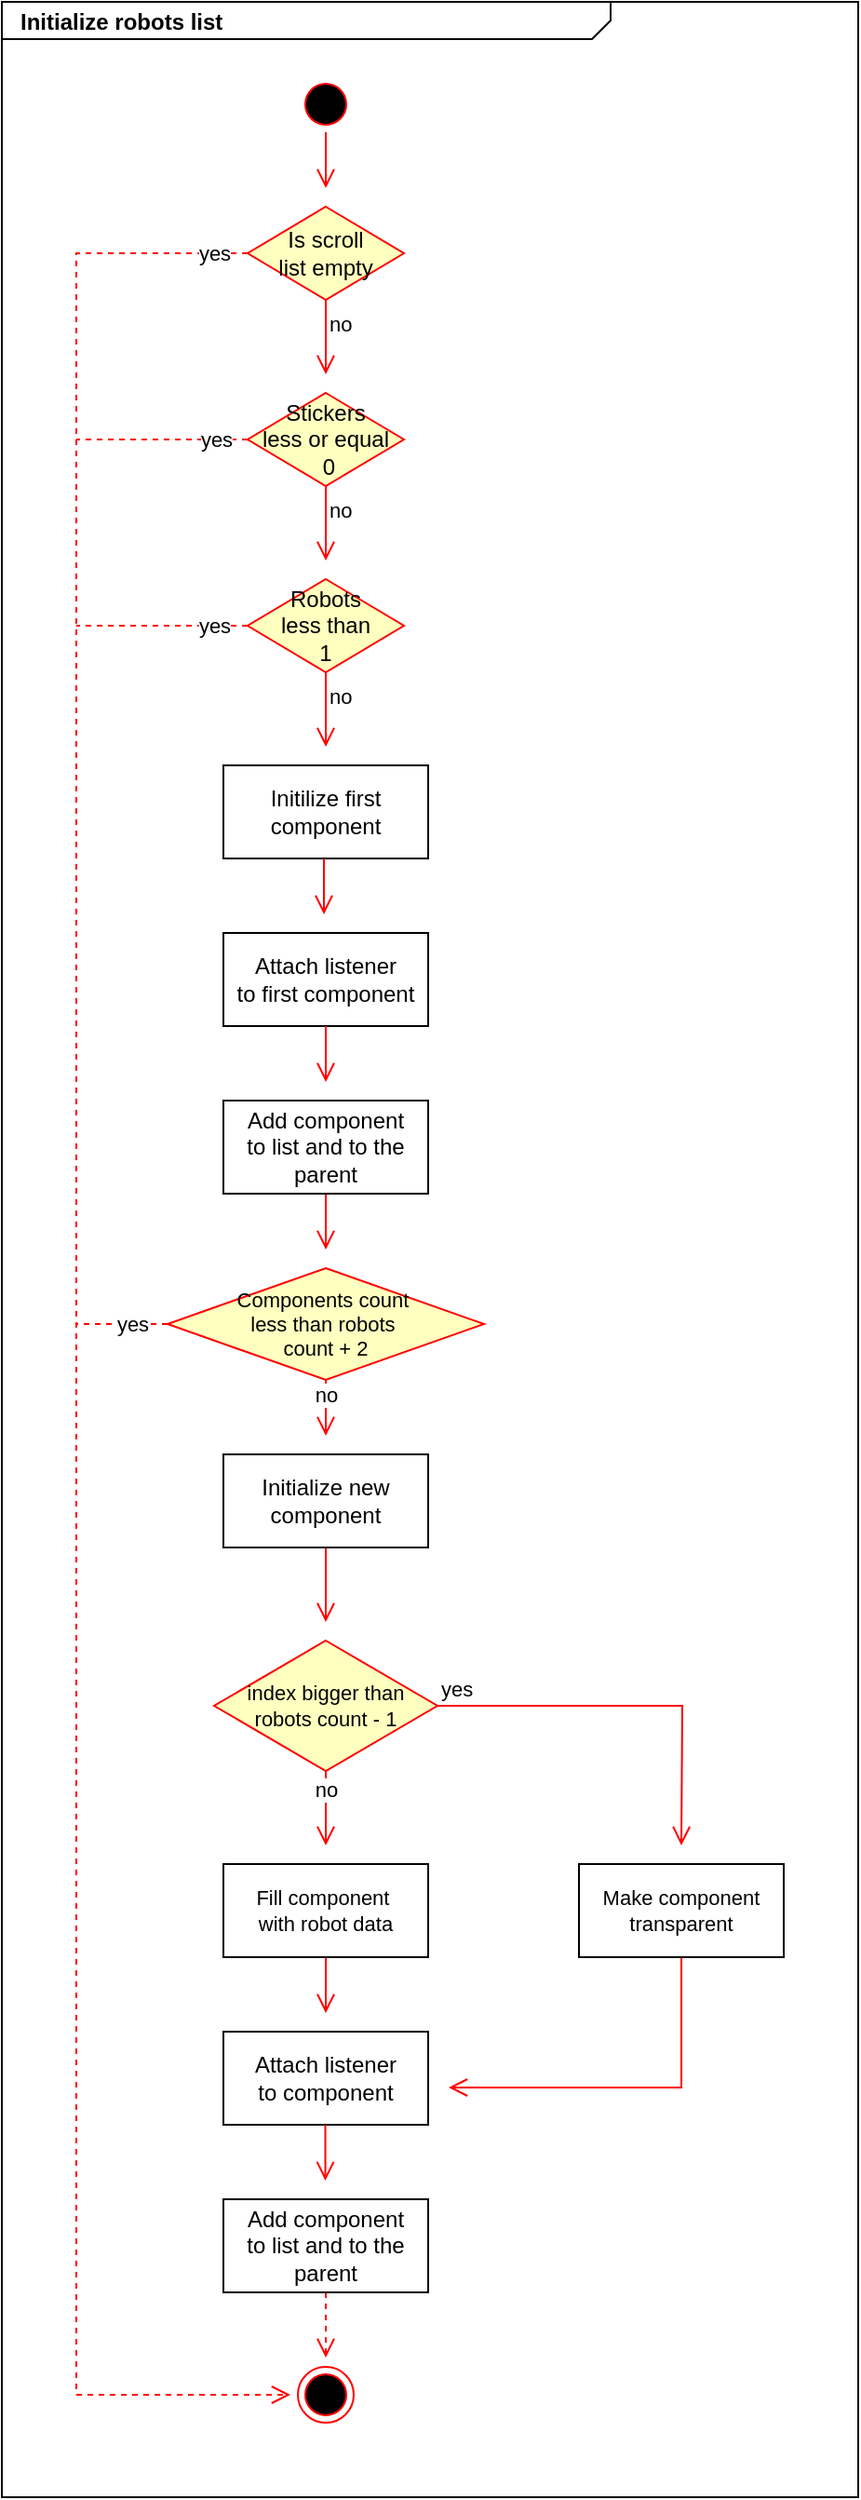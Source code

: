 <mxfile version="22.0.3" type="device">
  <diagram name="Strona-1" id="HouiC4Gu4qdvTRvBFtpt">
    <mxGraphModel dx="1050" dy="1798" grid="1" gridSize="10" guides="1" tooltips="1" connect="1" arrows="1" fold="1" page="1" pageScale="1" pageWidth="827" pageHeight="1169" math="0" shadow="0">
      <root>
        <mxCell id="0" />
        <mxCell id="1" parent="0" />
        <mxCell id="1NOEMJGJMlj_4XxRxFuN-1" value="&lt;p style=&quot;margin: 0px ; margin-top: 4px ; margin-left: 10px ; text-align: left&quot;&gt;&lt;b&gt;Initialize robots list&lt;/b&gt;&lt;/p&gt;" style="html=1;strokeWidth=1;shape=mxgraph.sysml.package;html=1;overflow=fill;whiteSpace=wrap;fillColor=none;gradientColor=none;fontSize=12;align=center;labelX=327.64;" parent="1" vertex="1">
          <mxGeometry x="240" y="-20" width="460" height="1340" as="geometry" />
        </mxCell>
        <mxCell id="1NOEMJGJMlj_4XxRxFuN-10" style="edgeStyle=none;shape=connector;rounded=0;orthogonalLoop=1;jettySize=auto;html=1;labelBackgroundColor=default;strokeColor=#ff0000;align=left;verticalAlign=bottom;fontFamily=Helvetica;fontSize=11;fontColor=default;endArrow=open;endSize=8;" parent="1" source="1NOEMJGJMlj_4XxRxFuN-5" edge="1">
          <mxGeometry relative="1" as="geometry">
            <mxPoint x="414" y="750" as="targetPoint" />
          </mxGeometry>
        </mxCell>
        <mxCell id="1NOEMJGJMlj_4XxRxFuN-28" value="no" style="edgeLabel;html=1;align=center;verticalAlign=middle;resizable=0;points=[];fontSize=11;fontFamily=Helvetica;fontColor=default;" parent="1NOEMJGJMlj_4XxRxFuN-10" vertex="1" connectable="0">
          <mxGeometry x="-0.509" y="1" relative="1" as="geometry">
            <mxPoint x="-1" as="offset" />
          </mxGeometry>
        </mxCell>
        <mxCell id="BsmcE1uOY_8UMWFNxtnc-1" value="" style="ellipse;html=1;shape=startState;fillColor=#000000;strokeColor=#ff0000;" parent="1" vertex="1">
          <mxGeometry x="399" y="20" width="30" height="30" as="geometry" />
        </mxCell>
        <mxCell id="BsmcE1uOY_8UMWFNxtnc-2" value="" style="edgeStyle=orthogonalEdgeStyle;html=1;verticalAlign=bottom;endArrow=open;endSize=8;strokeColor=#ff0000;rounded=0;" parent="1" source="BsmcE1uOY_8UMWFNxtnc-1" edge="1">
          <mxGeometry relative="1" as="geometry">
            <mxPoint x="414" y="80" as="targetPoint" />
          </mxGeometry>
        </mxCell>
        <mxCell id="1NOEMJGJMlj_4XxRxFuN-32" style="edgeStyle=orthogonalEdgeStyle;shape=connector;rounded=0;orthogonalLoop=1;jettySize=auto;html=1;labelBackgroundColor=default;strokeColor=#ff0000;align=left;verticalAlign=bottom;fontFamily=Helvetica;fontSize=11;fontColor=default;endArrow=open;endSize=8;dashed=1;" parent="1" source="BsmcE1uOY_8UMWFNxtnc-3" edge="1">
          <mxGeometry relative="1" as="geometry">
            <mxPoint x="395" y="1265" as="targetPoint" />
            <Array as="points">
              <mxPoint x="280" y="115" />
              <mxPoint x="280" y="1265" />
            </Array>
          </mxGeometry>
        </mxCell>
        <mxCell id="1NOEMJGJMlj_4XxRxFuN-33" value="yes" style="edgeLabel;html=1;align=center;verticalAlign=middle;resizable=0;points=[];fontSize=11;fontFamily=Helvetica;fontColor=default;" parent="1NOEMJGJMlj_4XxRxFuN-32" vertex="1" connectable="0">
          <mxGeometry x="-0.976" y="1" relative="1" as="geometry">
            <mxPoint x="-2" y="-1" as="offset" />
          </mxGeometry>
        </mxCell>
        <mxCell id="BsmcE1uOY_8UMWFNxtnc-3" value="Is scroll&lt;br&gt;list empty" style="rhombus;whiteSpace=wrap;html=1;fontColor=#000000;fillColor=#ffffc0;strokeColor=#ff0000;" parent="1" vertex="1">
          <mxGeometry x="372" y="90" width="84" height="50" as="geometry" />
        </mxCell>
        <mxCell id="BsmcE1uOY_8UMWFNxtnc-5" value="no" style="edgeStyle=orthogonalEdgeStyle;html=1;align=left;verticalAlign=top;endArrow=open;endSize=8;strokeColor=#ff0000;rounded=0;" parent="1" source="BsmcE1uOY_8UMWFNxtnc-3" edge="1">
          <mxGeometry x="-1" relative="1" as="geometry">
            <mxPoint x="414" y="180" as="targetPoint" />
          </mxGeometry>
        </mxCell>
        <mxCell id="1NOEMJGJMlj_4XxRxFuN-34" style="edgeStyle=orthogonalEdgeStyle;shape=connector;rounded=0;orthogonalLoop=1;jettySize=auto;html=1;labelBackgroundColor=default;strokeColor=#ff0000;align=left;verticalAlign=bottom;fontFamily=Helvetica;fontSize=11;fontColor=default;endArrow=none;endSize=8;endFill=0;dashed=1;" parent="1" source="BsmcE1uOY_8UMWFNxtnc-9" edge="1">
          <mxGeometry relative="1" as="geometry">
            <mxPoint x="280" y="215" as="targetPoint" />
          </mxGeometry>
        </mxCell>
        <mxCell id="1NOEMJGJMlj_4XxRxFuN-35" value="yes" style="edgeLabel;html=1;align=center;verticalAlign=middle;resizable=0;points=[];fontSize=11;fontFamily=Helvetica;fontColor=default;" parent="1NOEMJGJMlj_4XxRxFuN-34" vertex="1" connectable="0">
          <mxGeometry x="-0.575" relative="1" as="geometry">
            <mxPoint x="2" as="offset" />
          </mxGeometry>
        </mxCell>
        <mxCell id="BsmcE1uOY_8UMWFNxtnc-9" value="Stickers&lt;br&gt;less or equal&lt;br&gt;&amp;nbsp;0" style="rhombus;whiteSpace=wrap;html=1;fontColor=#000000;fillColor=#ffffc0;strokeColor=#ff0000;" parent="1" vertex="1">
          <mxGeometry x="372" y="190" width="84" height="50" as="geometry" />
        </mxCell>
        <mxCell id="BsmcE1uOY_8UMWFNxtnc-11" value="no" style="edgeStyle=orthogonalEdgeStyle;html=1;align=left;verticalAlign=top;endArrow=open;endSize=8;strokeColor=#ff0000;rounded=0;" parent="1" source="BsmcE1uOY_8UMWFNxtnc-9" edge="1">
          <mxGeometry x="-1" relative="1" as="geometry">
            <mxPoint x="414" y="280" as="targetPoint" />
          </mxGeometry>
        </mxCell>
        <mxCell id="1NOEMJGJMlj_4XxRxFuN-36" style="edgeStyle=orthogonalEdgeStyle;shape=connector;rounded=0;orthogonalLoop=1;jettySize=auto;html=1;labelBackgroundColor=default;strokeColor=#ff0000;align=left;verticalAlign=bottom;fontFamily=Helvetica;fontSize=11;fontColor=default;endArrow=none;endSize=8;endFill=0;dashed=1;" parent="1" source="BsmcE1uOY_8UMWFNxtnc-16" edge="1">
          <mxGeometry relative="1" as="geometry">
            <mxPoint x="280" y="315" as="targetPoint" />
          </mxGeometry>
        </mxCell>
        <mxCell id="1NOEMJGJMlj_4XxRxFuN-37" value="yes" style="edgeLabel;html=1;align=center;verticalAlign=middle;resizable=0;points=[];fontSize=11;fontFamily=Helvetica;fontColor=default;" parent="1NOEMJGJMlj_4XxRxFuN-36" vertex="1" connectable="0">
          <mxGeometry x="-0.629" y="1" relative="1" as="geometry">
            <mxPoint x="-1" y="-1" as="offset" />
          </mxGeometry>
        </mxCell>
        <mxCell id="BsmcE1uOY_8UMWFNxtnc-16" value="Robots&lt;br&gt;less than&lt;br&gt;1" style="rhombus;whiteSpace=wrap;html=1;fontColor=#000000;fillColor=#ffffc0;strokeColor=#ff0000;" parent="1" vertex="1">
          <mxGeometry x="372" y="290" width="84" height="50" as="geometry" />
        </mxCell>
        <mxCell id="BsmcE1uOY_8UMWFNxtnc-18" value="no" style="edgeStyle=orthogonalEdgeStyle;html=1;align=left;verticalAlign=top;endArrow=open;endSize=8;strokeColor=#ff0000;rounded=0;" parent="1" source="BsmcE1uOY_8UMWFNxtnc-16" edge="1">
          <mxGeometry x="-1" relative="1" as="geometry">
            <mxPoint x="414" y="380" as="targetPoint" />
          </mxGeometry>
        </mxCell>
        <mxCell id="BsmcE1uOY_8UMWFNxtnc-19" value="Initilize first&lt;br&gt;component" style="html=1;whiteSpace=wrap;" parent="1" vertex="1">
          <mxGeometry x="359" y="390" width="110" height="50" as="geometry" />
        </mxCell>
        <mxCell id="BsmcE1uOY_8UMWFNxtnc-20" value="Attach listener&lt;br&gt;to first component" style="html=1;whiteSpace=wrap;" parent="1" vertex="1">
          <mxGeometry x="359" y="480" width="110" height="50" as="geometry" />
        </mxCell>
        <mxCell id="1NOEMJGJMlj_4XxRxFuN-22" style="edgeStyle=none;shape=connector;rounded=0;orthogonalLoop=1;jettySize=auto;html=1;labelBackgroundColor=default;strokeColor=#ff0000;align=left;verticalAlign=bottom;fontFamily=Helvetica;fontSize=11;fontColor=default;endArrow=open;endSize=8;" parent="1" source="BsmcE1uOY_8UMWFNxtnc-21" edge="1">
          <mxGeometry relative="1" as="geometry">
            <mxPoint x="414" y="650" as="targetPoint" />
          </mxGeometry>
        </mxCell>
        <mxCell id="BsmcE1uOY_8UMWFNxtnc-21" value="Add component&lt;br&gt;to list and to the parent" style="html=1;whiteSpace=wrap;" parent="1" vertex="1">
          <mxGeometry x="359" y="570" width="110" height="50" as="geometry" />
        </mxCell>
        <mxCell id="1NOEMJGJMlj_4XxRxFuN-21" style="edgeStyle=none;shape=connector;rounded=0;orthogonalLoop=1;jettySize=auto;html=1;labelBackgroundColor=default;strokeColor=#ff0000;align=left;verticalAlign=bottom;fontFamily=Helvetica;fontSize=11;fontColor=default;endArrow=open;endSize=8;" parent="1" source="BsmcE1uOY_8UMWFNxtnc-22" edge="1">
          <mxGeometry relative="1" as="geometry">
            <mxPoint x="414" y="850" as="targetPoint" />
          </mxGeometry>
        </mxCell>
        <mxCell id="BsmcE1uOY_8UMWFNxtnc-22" value="Initialize new&lt;br&gt;component" style="html=1;whiteSpace=wrap;" parent="1" vertex="1">
          <mxGeometry x="359" y="760" width="110" height="50" as="geometry" />
        </mxCell>
        <mxCell id="BsmcE1uOY_8UMWFNxtnc-23" value="Attach listener&lt;br&gt;to component" style="html=1;whiteSpace=wrap;" parent="1" vertex="1">
          <mxGeometry x="359" y="1070" width="110" height="50" as="geometry" />
        </mxCell>
        <mxCell id="BsmcE1uOY_8UMWFNxtnc-37" style="edgeStyle=orthogonalEdgeStyle;shape=connector;rounded=0;orthogonalLoop=1;jettySize=auto;html=1;labelBackgroundColor=default;strokeColor=#ff0000;align=left;verticalAlign=top;fontFamily=Helvetica;fontSize=11;fontColor=default;endArrow=open;endSize=8;targetPerimeterSpacing=10;dashed=1;" parent="1" source="BsmcE1uOY_8UMWFNxtnc-24" edge="1">
          <mxGeometry relative="1" as="geometry">
            <mxPoint x="414" y="1245" as="targetPoint" />
          </mxGeometry>
        </mxCell>
        <mxCell id="BsmcE1uOY_8UMWFNxtnc-24" value="Add component&lt;br&gt;to list and to the parent" style="html=1;whiteSpace=wrap;" parent="1" vertex="1">
          <mxGeometry x="359" y="1160" width="110" height="50" as="geometry" />
        </mxCell>
        <mxCell id="BsmcE1uOY_8UMWFNxtnc-26" value="" style="edgeStyle=orthogonalEdgeStyle;html=1;align=left;verticalAlign=top;endArrow=open;endSize=8;strokeColor=#ff0000;rounded=0;" parent="1" edge="1">
          <mxGeometry x="-1" relative="1" as="geometry">
            <mxPoint x="413" y="470" as="targetPoint" />
            <mxPoint x="413" y="440" as="sourcePoint" />
          </mxGeometry>
        </mxCell>
        <mxCell id="BsmcE1uOY_8UMWFNxtnc-27" value="" style="edgeStyle=orthogonalEdgeStyle;html=1;align=left;verticalAlign=top;endArrow=open;endSize=8;strokeColor=#ff0000;rounded=0;targetPerimeterSpacing=10;" parent="1" source="BsmcE1uOY_8UMWFNxtnc-20" target="BsmcE1uOY_8UMWFNxtnc-21" edge="1">
          <mxGeometry x="-1" relative="1" as="geometry">
            <mxPoint x="413" y="560" as="targetPoint" />
            <mxPoint x="413" y="530" as="sourcePoint" />
          </mxGeometry>
        </mxCell>
        <mxCell id="BsmcE1uOY_8UMWFNxtnc-30" value="" style="edgeStyle=orthogonalEdgeStyle;html=1;align=left;verticalAlign=top;endArrow=open;endSize=8;strokeColor=#ff0000;rounded=0;" parent="1" edge="1">
          <mxGeometry x="-1" relative="1" as="geometry">
            <mxPoint x="413.76" y="1150" as="targetPoint" />
            <mxPoint x="413.76" y="1120" as="sourcePoint" />
          </mxGeometry>
        </mxCell>
        <mxCell id="1NOEMJGJMlj_4XxRxFuN-38" style="edgeStyle=orthogonalEdgeStyle;shape=connector;rounded=0;orthogonalLoop=1;jettySize=auto;html=1;labelBackgroundColor=default;strokeColor=#ff0000;align=left;verticalAlign=bottom;fontFamily=Helvetica;fontSize=11;fontColor=default;endArrow=none;endSize=8;endFill=0;dashed=1;" parent="1" source="1NOEMJGJMlj_4XxRxFuN-5" edge="1">
          <mxGeometry relative="1" as="geometry">
            <mxPoint x="280" y="690" as="targetPoint" />
          </mxGeometry>
        </mxCell>
        <mxCell id="1NOEMJGJMlj_4XxRxFuN-40" value="yes" style="edgeLabel;html=1;align=center;verticalAlign=middle;resizable=0;points=[];fontSize=11;fontFamily=Helvetica;fontColor=default;" parent="1NOEMJGJMlj_4XxRxFuN-38" vertex="1" connectable="0">
          <mxGeometry x="-0.663" y="-2" relative="1" as="geometry">
            <mxPoint x="-11" y="2" as="offset" />
          </mxGeometry>
        </mxCell>
        <mxCell id="1NOEMJGJMlj_4XxRxFuN-5" value="&lt;p style=&quot;line-height: 10%;&quot;&gt;&lt;font style=&quot;font-size: 11px;&quot;&gt;Components count&amp;nbsp;&lt;/font&gt;&lt;/p&gt;&lt;p style=&quot;line-height: 10%;&quot;&gt;&lt;font style=&quot;font-size: 11px;&quot;&gt;less than robots&amp;nbsp;&lt;/font&gt;&lt;/p&gt;&lt;p style=&quot;line-height: 10%;&quot;&gt;&lt;font style=&quot;font-size: 11px;&quot;&gt;count + 2&lt;/font&gt;&lt;/p&gt;" style="rhombus;whiteSpace=wrap;html=1;fontColor=#000000;fillColor=#ffffc0;strokeColor=#ff0000;verticalAlign=middle;labelPosition=center;verticalLabelPosition=middle;align=center;" parent="1" vertex="1">
          <mxGeometry x="329" y="660" width="170" height="60" as="geometry" />
        </mxCell>
        <mxCell id="1NOEMJGJMlj_4XxRxFuN-19" style="edgeStyle=none;shape=connector;rounded=0;orthogonalLoop=1;jettySize=auto;html=1;labelBackgroundColor=default;strokeColor=#ff0000;align=left;verticalAlign=bottom;fontFamily=Helvetica;fontSize=11;fontColor=default;endArrow=open;endSize=8;" parent="1" source="1NOEMJGJMlj_4XxRxFuN-14" edge="1">
          <mxGeometry relative="1" as="geometry">
            <mxPoint x="414" y="970" as="targetPoint" />
          </mxGeometry>
        </mxCell>
        <mxCell id="1NOEMJGJMlj_4XxRxFuN-29" value="no" style="edgeLabel;html=1;align=center;verticalAlign=middle;resizable=0;points=[];fontSize=11;fontFamily=Helvetica;fontColor=default;" parent="1NOEMJGJMlj_4XxRxFuN-19" vertex="1" connectable="0">
          <mxGeometry x="-0.572" y="-1" relative="1" as="geometry">
            <mxPoint x="1" y="1" as="offset" />
          </mxGeometry>
        </mxCell>
        <mxCell id="1NOEMJGJMlj_4XxRxFuN-14" value="index bigger than robots count - 1" style="rhombus;whiteSpace=wrap;html=1;fontColor=#000000;fillColor=#ffffc0;strokeColor=#ff0000;fontFamily=Helvetica;fontSize=11;" parent="1" vertex="1">
          <mxGeometry x="354" y="860" width="120" height="70" as="geometry" />
        </mxCell>
        <mxCell id="1NOEMJGJMlj_4XxRxFuN-15" value="yes" style="edgeStyle=orthogonalEdgeStyle;html=1;align=left;verticalAlign=bottom;endArrow=open;endSize=8;strokeColor=#ff0000;rounded=0;labelBackgroundColor=default;fontFamily=Helvetica;fontSize=11;fontColor=default;shape=connector;" parent="1" source="1NOEMJGJMlj_4XxRxFuN-14" edge="1">
          <mxGeometry x="-1" relative="1" as="geometry">
            <mxPoint x="605" y="970" as="targetPoint" />
          </mxGeometry>
        </mxCell>
        <mxCell id="1NOEMJGJMlj_4XxRxFuN-30" style="edgeStyle=orthogonalEdgeStyle;shape=connector;rounded=0;orthogonalLoop=1;jettySize=auto;html=1;labelBackgroundColor=default;strokeColor=#ff0000;align=left;verticalAlign=bottom;fontFamily=Helvetica;fontSize=11;fontColor=default;endArrow=open;endSize=8;" parent="1" source="1NOEMJGJMlj_4XxRxFuN-17" edge="1">
          <mxGeometry relative="1" as="geometry">
            <mxPoint x="480" y="1100" as="targetPoint" />
            <Array as="points">
              <mxPoint x="605" y="1100" />
            </Array>
          </mxGeometry>
        </mxCell>
        <mxCell id="1NOEMJGJMlj_4XxRxFuN-17" value="Make component&lt;br&gt;transparent" style="html=1;whiteSpace=wrap;fontFamily=Helvetica;fontSize=11;fontColor=default;" parent="1" vertex="1">
          <mxGeometry x="550" y="980" width="110" height="50" as="geometry" />
        </mxCell>
        <mxCell id="1NOEMJGJMlj_4XxRxFuN-20" style="edgeStyle=none;shape=connector;rounded=0;orthogonalLoop=1;jettySize=auto;html=1;labelBackgroundColor=default;strokeColor=#ff0000;align=left;verticalAlign=bottom;fontFamily=Helvetica;fontSize=11;fontColor=default;endArrow=open;endSize=8;" parent="1" source="1NOEMJGJMlj_4XxRxFuN-18" edge="1">
          <mxGeometry relative="1" as="geometry">
            <mxPoint x="414" y="1060" as="targetPoint" />
          </mxGeometry>
        </mxCell>
        <mxCell id="1NOEMJGJMlj_4XxRxFuN-18" value="Fill component&amp;nbsp;&lt;br&gt;with robot data" style="html=1;whiteSpace=wrap;fontFamily=Helvetica;fontSize=11;fontColor=default;" parent="1" vertex="1">
          <mxGeometry x="359" y="980" width="110" height="50" as="geometry" />
        </mxCell>
        <mxCell id="1NOEMJGJMlj_4XxRxFuN-31" value="" style="ellipse;html=1;shape=endState;fillColor=#000000;strokeColor=#ff0000;fontFamily=Helvetica;fontSize=11;fontColor=default;" parent="1" vertex="1">
          <mxGeometry x="399" y="1250" width="30" height="30" as="geometry" />
        </mxCell>
      </root>
    </mxGraphModel>
  </diagram>
</mxfile>
